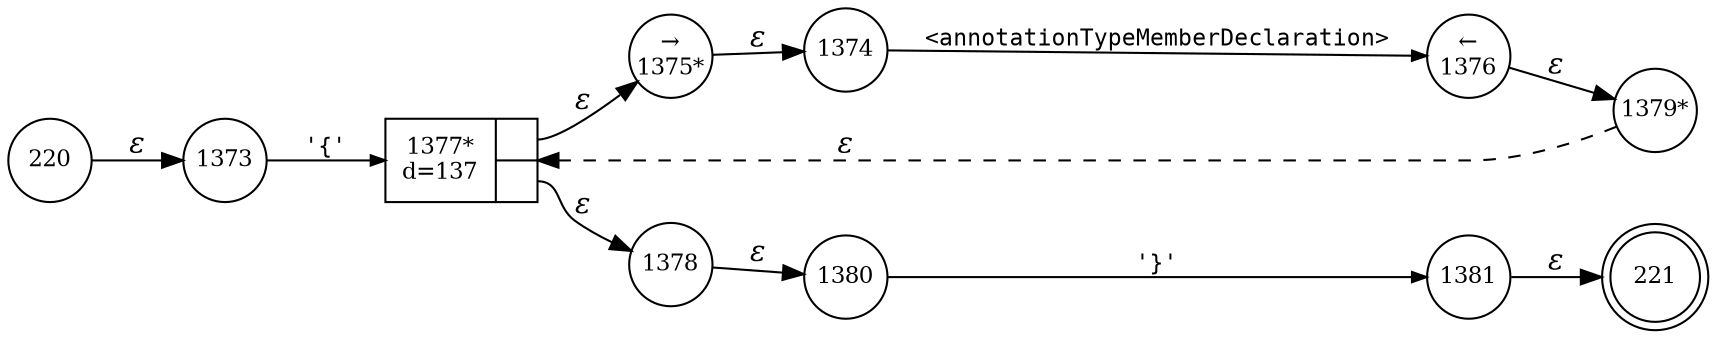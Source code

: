 digraph ATN {
rankdir=LR;
s221[fontsize=11, label="221", shape=doublecircle, fixedsize=true, width=.6];
s1376[fontsize=11,label="&larr;\n1376", shape=circle, fixedsize=true, width=.55, peripheries=1];
s1377[fontsize=11,label="{1377*\nd=137|{<p0>|<p1>}}", shape=record, fixedsize=false, peripheries=1];
s1378[fontsize=11,label="1378", shape=circle, fixedsize=true, width=.55, peripheries=1];
s1379[fontsize=11,label="1379*", shape=circle, fixedsize=true, width=.55, peripheries=1];
s1380[fontsize=11,label="1380", shape=circle, fixedsize=true, width=.55, peripheries=1];
s1381[fontsize=11,label="1381", shape=circle, fixedsize=true, width=.55, peripheries=1];
s220[fontsize=11,label="220", shape=circle, fixedsize=true, width=.55, peripheries=1];
s1373[fontsize=11,label="1373", shape=circle, fixedsize=true, width=.55, peripheries=1];
s1374[fontsize=11,label="1374", shape=circle, fixedsize=true, width=.55, peripheries=1];
s1375[fontsize=11,label="&rarr;\n1375*", shape=circle, fixedsize=true, width=.55, peripheries=1];
s220 -> s1373 [fontname="Times-Italic", label="&epsilon;"];
s1373 -> s1377 [fontsize=11, fontname="Courier", arrowsize=.7, label = "'{'", arrowhead = normal];
s1377:p0 -> s1375 [fontname="Times-Italic", label="&epsilon;"];
s1377:p1 -> s1378 [fontname="Times-Italic", label="&epsilon;"];
s1375 -> s1374 [fontname="Times-Italic", label="&epsilon;"];
s1378 -> s1380 [fontname="Times-Italic", label="&epsilon;"];
s1374 -> s1376 [fontsize=11, fontname="Courier", arrowsize=.7, label = "<annotationTypeMemberDeclaration>", arrowhead = normal];
s1380 -> s1381 [fontsize=11, fontname="Courier", arrowsize=.7, label = "'}'", arrowhead = normal];
s1376 -> s1379 [fontname="Times-Italic", label="&epsilon;"];
s1381 -> s221 [fontname="Times-Italic", label="&epsilon;"];
s1379 -> s1377 [fontname="Times-Italic", label="&epsilon;", style="dashed"];
}